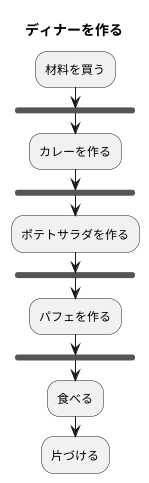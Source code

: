 @startuml ディナーを作る
title ディナーを作る
:材料を買う;
fork
:カレーを作る;
end fork
:ポテトサラダを作る;
fork
:パフェを作る;
end fork
:食べる;
:片づける;

@enduml